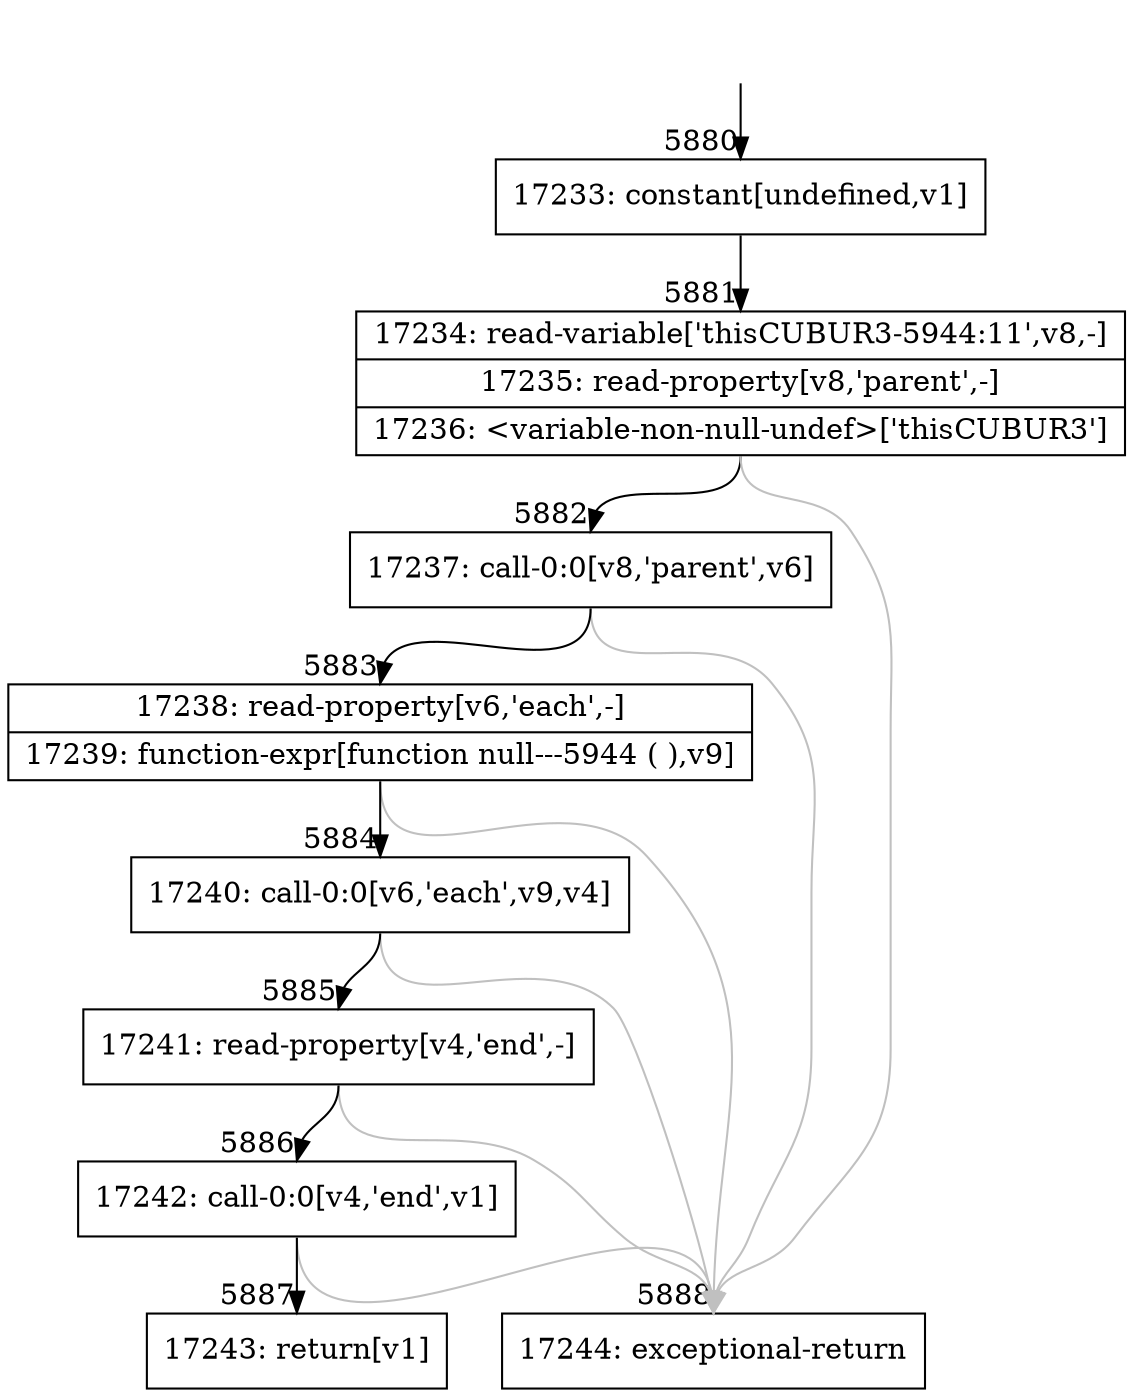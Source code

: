 digraph {
rankdir="TD"
BB_entry383[shape=none,label=""];
BB_entry383 -> BB5880 [tailport=s, headport=n, headlabel="    5880"]
BB5880 [shape=record label="{17233: constant[undefined,v1]}" ] 
BB5880 -> BB5881 [tailport=s, headport=n, headlabel="      5881"]
BB5881 [shape=record label="{17234: read-variable['thisCUBUR3-5944:11',v8,-]|17235: read-property[v8,'parent',-]|17236: \<variable-non-null-undef\>['thisCUBUR3']}" ] 
BB5881 -> BB5882 [tailport=s, headport=n, headlabel="      5882"]
BB5881 -> BB5888 [tailport=s, headport=n, color=gray, headlabel="      5888"]
BB5882 [shape=record label="{17237: call-0:0[v8,'parent',v6]}" ] 
BB5882 -> BB5883 [tailport=s, headport=n, headlabel="      5883"]
BB5882 -> BB5888 [tailport=s, headport=n, color=gray]
BB5883 [shape=record label="{17238: read-property[v6,'each',-]|17239: function-expr[function null---5944 ( ),v9]}" ] 
BB5883 -> BB5884 [tailport=s, headport=n, headlabel="      5884"]
BB5883 -> BB5888 [tailport=s, headport=n, color=gray]
BB5884 [shape=record label="{17240: call-0:0[v6,'each',v9,v4]}" ] 
BB5884 -> BB5885 [tailport=s, headport=n, headlabel="      5885"]
BB5884 -> BB5888 [tailport=s, headport=n, color=gray]
BB5885 [shape=record label="{17241: read-property[v4,'end',-]}" ] 
BB5885 -> BB5886 [tailport=s, headport=n, headlabel="      5886"]
BB5885 -> BB5888 [tailport=s, headport=n, color=gray]
BB5886 [shape=record label="{17242: call-0:0[v4,'end',v1]}" ] 
BB5886 -> BB5887 [tailport=s, headport=n, headlabel="      5887"]
BB5886 -> BB5888 [tailport=s, headport=n, color=gray]
BB5887 [shape=record label="{17243: return[v1]}" ] 
BB5888 [shape=record label="{17244: exceptional-return}" ] 
}
